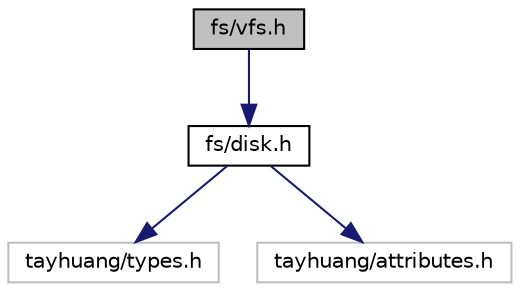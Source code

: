 digraph "fs/vfs.h"
{
 // LATEX_PDF_SIZE
  edge [fontname="Helvetica",fontsize="10",labelfontname="Helvetica",labelfontsize="10"];
  node [fontname="Helvetica",fontsize="10",shape=record];
  Node1 [label="fs/vfs.h",height=0.2,width=0.4,color="black", fillcolor="grey75", style="filled", fontcolor="black",tooltip="VFS"];
  Node1 -> Node2 [color="midnightblue",fontsize="10",style="solid",fontname="Helvetica"];
  Node2 [label="fs/disk.h",height=0.2,width=0.4,color="black", fillcolor="white", style="filled",URL="$disk_8h.html",tooltip="磁盘驱动"];
  Node2 -> Node3 [color="midnightblue",fontsize="10",style="solid",fontname="Helvetica"];
  Node3 [label="tayhuang/types.h",height=0.2,width=0.4,color="grey75", fillcolor="white", style="filled",tooltip=" "];
  Node2 -> Node4 [color="midnightblue",fontsize="10",style="solid",fontname="Helvetica"];
  Node4 [label="tayhuang/attributes.h",height=0.2,width=0.4,color="grey75", fillcolor="white", style="filled",tooltip=" "];
}
